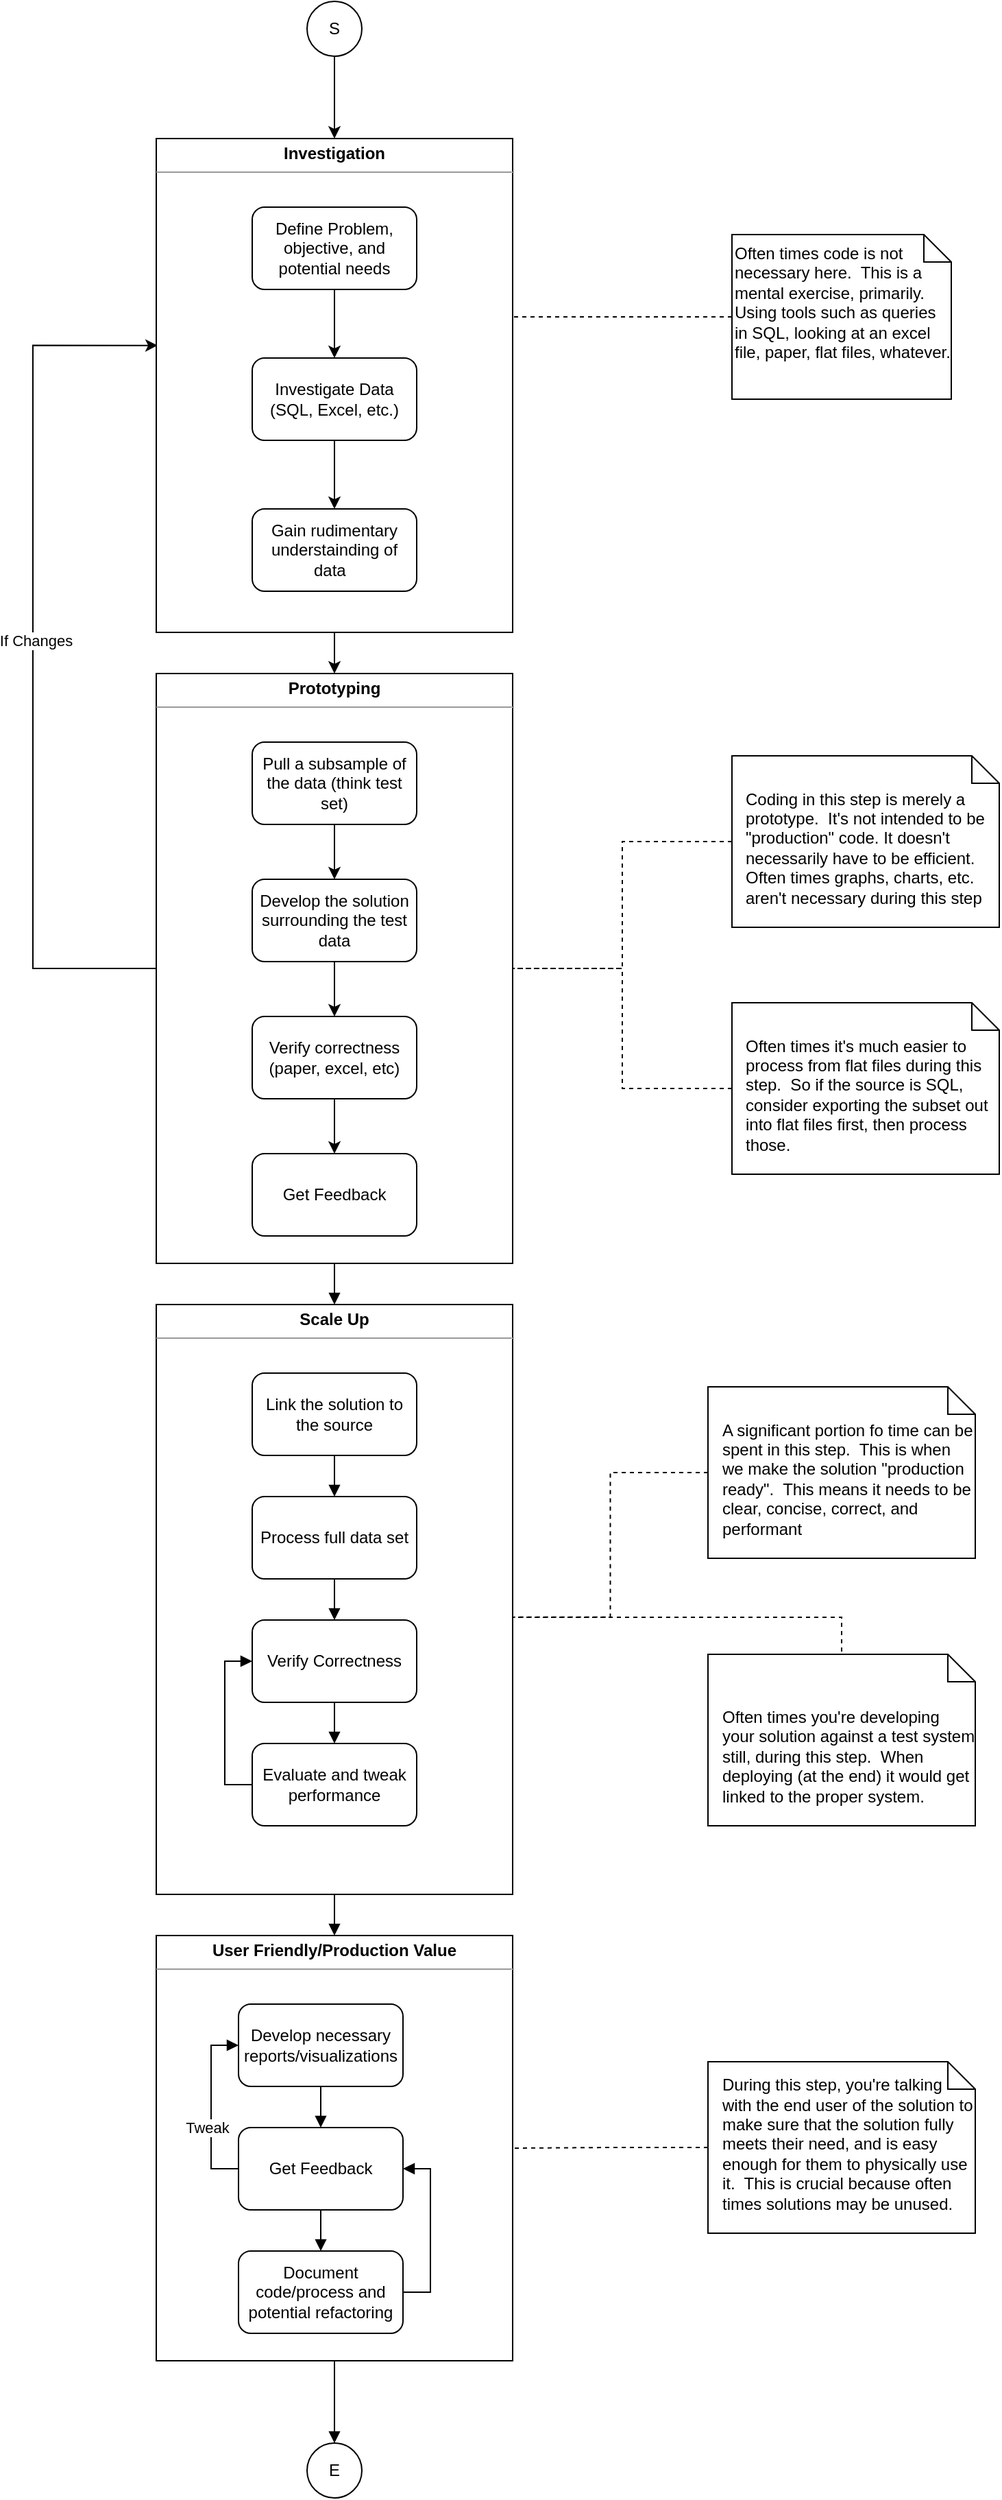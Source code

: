 <mxfile version="14.4.2" type="device"><diagram id="VhgRQIDEh_zzppdn43Di" name="Overall Flow"><mxGraphModel dx="2268" dy="845" grid="1" gridSize="10" guides="1" tooltips="1" connect="1" arrows="1" fold="1" page="1" pageScale="1" pageWidth="850" pageHeight="1100" math="0" shadow="0"><root><mxCell id="0"/><mxCell id="1" parent="0"/><mxCell id="JCbVrkpBRQGt0NRGbZZp-16" style="edgeStyle=orthogonalEdgeStyle;rounded=0;orthogonalLoop=1;jettySize=auto;html=1;entryX=0.004;entryY=0.419;entryDx=0;entryDy=0;entryPerimeter=0;exitX=0;exitY=0.5;exitDx=0;exitDy=0;" edge="1" parent="1" source="JCbVrkpBRQGt0NRGbZZp-11" target="JCbVrkpBRQGt0NRGbZZp-10"><mxGeometry relative="1" as="geometry"><Array as="points"><mxPoint x="-70" y="715"/><mxPoint x="-70" y="261"/></Array></mxGeometry></mxCell><mxCell id="JCbVrkpBRQGt0NRGbZZp-18" value="If Changes" style="edgeLabel;html=1;align=center;verticalAlign=middle;resizable=0;points=[];" vertex="1" connectable="0" parent="JCbVrkpBRQGt0NRGbZZp-16"><mxGeometry x="0.036" y="-2" relative="1" as="geometry"><mxPoint as="offset"/></mxGeometry></mxCell><mxCell id="JCbVrkpBRQGt0NRGbZZp-48" style="edgeStyle=orthogonalEdgeStyle;rounded=0;orthogonalLoop=1;jettySize=auto;html=1;entryX=0.5;entryY=0;entryDx=0;entryDy=0;startArrow=none;startFill=0;endArrow=block;endFill=1;" edge="1" parent="1" source="JCbVrkpBRQGt0NRGbZZp-11" target="JCbVrkpBRQGt0NRGbZZp-25"><mxGeometry relative="1" as="geometry"/></mxCell><mxCell id="JCbVrkpBRQGt0NRGbZZp-11" value="&lt;p style=&quot;margin: 0px ; margin-top: 4px ; text-align: center&quot;&gt;&lt;b&gt;Prototyping&lt;/b&gt;&lt;/p&gt;&lt;hr size=&quot;1&quot;&gt;&lt;div style=&quot;height: 2px&quot;&gt;&lt;/div&gt;" style="verticalAlign=top;align=left;overflow=fill;fontSize=12;fontFamily=Helvetica;html=1;" vertex="1" parent="1"><mxGeometry x="20" y="500" width="260" height="430" as="geometry"/></mxCell><mxCell id="JCbVrkpBRQGt0NRGbZZp-17" style="edgeStyle=orthogonalEdgeStyle;rounded=0;orthogonalLoop=1;jettySize=auto;html=1;" edge="1" parent="1" source="JCbVrkpBRQGt0NRGbZZp-10" target="JCbVrkpBRQGt0NRGbZZp-11"><mxGeometry relative="1" as="geometry"/></mxCell><mxCell id="JCbVrkpBRQGt0NRGbZZp-10" value="&lt;p style=&quot;margin: 0px ; margin-top: 4px ; text-align: center&quot;&gt;&lt;b&gt;Investigation&lt;/b&gt;&lt;/p&gt;&lt;hr size=&quot;1&quot;&gt;&lt;div style=&quot;height: 2px&quot;&gt;&lt;/div&gt;" style="verticalAlign=top;align=left;overflow=fill;fontSize=12;fontFamily=Helvetica;html=1;" vertex="1" parent="1"><mxGeometry x="20" y="110" width="260" height="360" as="geometry"/></mxCell><mxCell id="JCbVrkpBRQGt0NRGbZZp-24" style="edgeStyle=orthogonalEdgeStyle;rounded=0;orthogonalLoop=1;jettySize=auto;html=1;" edge="1" parent="1" source="JCbVrkpBRQGt0NRGbZZp-1" target="JCbVrkpBRQGt0NRGbZZp-10"><mxGeometry relative="1" as="geometry"/></mxCell><mxCell id="JCbVrkpBRQGt0NRGbZZp-1" value="S" style="ellipse;whiteSpace=wrap;html=1;" vertex="1" parent="1"><mxGeometry x="130" y="10" width="40" height="40" as="geometry"/></mxCell><mxCell id="JCbVrkpBRQGt0NRGbZZp-19" style="edgeStyle=orthogonalEdgeStyle;rounded=0;orthogonalLoop=1;jettySize=auto;html=1;" edge="1" parent="1" source="JCbVrkpBRQGt0NRGbZZp-2" target="JCbVrkpBRQGt0NRGbZZp-3"><mxGeometry relative="1" as="geometry"/></mxCell><mxCell id="JCbVrkpBRQGt0NRGbZZp-2" value="Define Problem, objective, and potential needs" style="rounded=1;whiteSpace=wrap;html=1;" vertex="1" parent="1"><mxGeometry x="90" y="160" width="120" height="60" as="geometry"/></mxCell><mxCell id="JCbVrkpBRQGt0NRGbZZp-20" style="edgeStyle=orthogonalEdgeStyle;rounded=0;orthogonalLoop=1;jettySize=auto;html=1;" edge="1" parent="1" source="JCbVrkpBRQGt0NRGbZZp-3" target="JCbVrkpBRQGt0NRGbZZp-4"><mxGeometry relative="1" as="geometry"/></mxCell><mxCell id="JCbVrkpBRQGt0NRGbZZp-3" value="Investigate Data (SQL, Excel, etc.)" style="rounded=1;whiteSpace=wrap;html=1;" vertex="1" parent="1"><mxGeometry x="90" y="270" width="120" height="60" as="geometry"/></mxCell><mxCell id="JCbVrkpBRQGt0NRGbZZp-4" value="Gain rudimentary understainding of data&amp;nbsp;&amp;nbsp;" style="rounded=1;whiteSpace=wrap;html=1;" vertex="1" parent="1"><mxGeometry x="90" y="380" width="120" height="60" as="geometry"/></mxCell><mxCell id="JCbVrkpBRQGt0NRGbZZp-21" style="edgeStyle=orthogonalEdgeStyle;rounded=0;orthogonalLoop=1;jettySize=auto;html=1;" edge="1" parent="1" source="JCbVrkpBRQGt0NRGbZZp-12" target="JCbVrkpBRQGt0NRGbZZp-13"><mxGeometry relative="1" as="geometry"/></mxCell><mxCell id="JCbVrkpBRQGt0NRGbZZp-12" value="Pull a subsample of the data (think test set)" style="rounded=1;whiteSpace=wrap;html=1;" vertex="1" parent="1"><mxGeometry x="90" y="550" width="120" height="60" as="geometry"/></mxCell><mxCell id="JCbVrkpBRQGt0NRGbZZp-22" style="edgeStyle=orthogonalEdgeStyle;rounded=0;orthogonalLoop=1;jettySize=auto;html=1;entryX=0.5;entryY=0;entryDx=0;entryDy=0;" edge="1" parent="1" source="JCbVrkpBRQGt0NRGbZZp-13" target="JCbVrkpBRQGt0NRGbZZp-14"><mxGeometry relative="1" as="geometry"/></mxCell><mxCell id="JCbVrkpBRQGt0NRGbZZp-13" value="Develop the solution surrounding the test data" style="rounded=1;whiteSpace=wrap;html=1;" vertex="1" parent="1"><mxGeometry x="90" y="650" width="120" height="60" as="geometry"/></mxCell><mxCell id="JCbVrkpBRQGt0NRGbZZp-23" style="edgeStyle=orthogonalEdgeStyle;rounded=0;orthogonalLoop=1;jettySize=auto;html=1;entryX=0.5;entryY=0;entryDx=0;entryDy=0;" edge="1" parent="1" source="JCbVrkpBRQGt0NRGbZZp-14" target="JCbVrkpBRQGt0NRGbZZp-15"><mxGeometry relative="1" as="geometry"/></mxCell><mxCell id="JCbVrkpBRQGt0NRGbZZp-14" value="Verify correctness (paper, excel, etc)" style="rounded=1;whiteSpace=wrap;html=1;" vertex="1" parent="1"><mxGeometry x="90" y="750" width="120" height="60" as="geometry"/></mxCell><mxCell id="JCbVrkpBRQGt0NRGbZZp-15" value="Get Feedback" style="rounded=1;whiteSpace=wrap;html=1;" vertex="1" parent="1"><mxGeometry x="90" y="850" width="120" height="60" as="geometry"/></mxCell><mxCell id="JCbVrkpBRQGt0NRGbZZp-47" style="edgeStyle=orthogonalEdgeStyle;rounded=0;orthogonalLoop=1;jettySize=auto;html=1;startArrow=none;startFill=0;endArrow=block;endFill=1;" edge="1" parent="1" source="JCbVrkpBRQGt0NRGbZZp-25" target="JCbVrkpBRQGt0NRGbZZp-41"><mxGeometry relative="1" as="geometry"/></mxCell><mxCell id="JCbVrkpBRQGt0NRGbZZp-25" value="&lt;p style=&quot;margin: 0px ; margin-top: 4px ; text-align: center&quot;&gt;&lt;b&gt;Scale Up&lt;/b&gt;&lt;/p&gt;&lt;hr size=&quot;1&quot;&gt;&lt;div style=&quot;height: 2px&quot;&gt;&lt;/div&gt;" style="verticalAlign=top;align=left;overflow=fill;fontSize=12;fontFamily=Helvetica;html=1;" vertex="1" parent="1"><mxGeometry x="20" y="960" width="260" height="430" as="geometry"/></mxCell><mxCell id="JCbVrkpBRQGt0NRGbZZp-27" style="edgeStyle=orthogonalEdgeStyle;rounded=0;orthogonalLoop=1;jettySize=auto;html=1;entryX=1;entryY=0.361;entryDx=0;entryDy=0;entryPerimeter=0;dashed=1;endArrow=none;endFill=0;" edge="1" parent="1" source="JCbVrkpBRQGt0NRGbZZp-26" target="JCbVrkpBRQGt0NRGbZZp-10"><mxGeometry relative="1" as="geometry"/></mxCell><mxCell id="JCbVrkpBRQGt0NRGbZZp-26" value="Often times code is not necessary here.&amp;nbsp; This is a mental exercise, primarily.&amp;nbsp; Using tools such as queries in SQL, looking at an excel file, paper, flat files, whatever." style="shape=note;size=20;whiteSpace=wrap;html=1;align=left;verticalAlign=top;" vertex="1" parent="1"><mxGeometry x="440" y="180" width="160" height="120" as="geometry"/></mxCell><mxCell id="JCbVrkpBRQGt0NRGbZZp-29" style="edgeStyle=orthogonalEdgeStyle;rounded=0;orthogonalLoop=1;jettySize=auto;html=1;entryX=1;entryY=0.5;entryDx=0;entryDy=0;dashed=1;endArrow=none;endFill=0;" edge="1" parent="1" source="JCbVrkpBRQGt0NRGbZZp-28" target="JCbVrkpBRQGt0NRGbZZp-11"><mxGeometry relative="1" as="geometry"/></mxCell><mxCell id="JCbVrkpBRQGt0NRGbZZp-28" value="Coding in this step is merely a prototype.&amp;nbsp; It's not intended to be &quot;production&quot; code. It doesn't necessarily have to be efficient. Often times graphs, charts, etc. aren't necessary during this step" style="shape=note;size=20;whiteSpace=wrap;html=1;align=left;verticalAlign=bottom;spacingTop=0;spacingLeft=8;spacingBottom=12;" vertex="1" parent="1"><mxGeometry x="440" y="560" width="195" height="125" as="geometry"/></mxCell><mxCell id="JCbVrkpBRQGt0NRGbZZp-32" style="edgeStyle=orthogonalEdgeStyle;rounded=0;orthogonalLoop=1;jettySize=auto;html=1;entryX=1;entryY=0.5;entryDx=0;entryDy=0;dashed=1;endArrow=none;endFill=0;" edge="1" parent="1" source="JCbVrkpBRQGt0NRGbZZp-31" target="JCbVrkpBRQGt0NRGbZZp-11"><mxGeometry relative="1" as="geometry"/></mxCell><mxCell id="JCbVrkpBRQGt0NRGbZZp-31" value="Often times it's much easier to process from flat files during this step.&amp;nbsp; So if the source is SQL, consider exporting the subset out into flat files first, then process those." style="shape=note;size=20;whiteSpace=wrap;html=1;align=left;verticalAlign=bottom;spacingTop=0;spacingLeft=8;spacingBottom=12;" vertex="1" parent="1"><mxGeometry x="440" y="740" width="195" height="125" as="geometry"/></mxCell><mxCell id="JCbVrkpBRQGt0NRGbZZp-37" style="edgeStyle=orthogonalEdgeStyle;rounded=0;orthogonalLoop=1;jettySize=auto;html=1;endArrow=block;endFill=1;startArrow=none;startFill=0;" edge="1" parent="1" source="JCbVrkpBRQGt0NRGbZZp-33" target="JCbVrkpBRQGt0NRGbZZp-34"><mxGeometry relative="1" as="geometry"/></mxCell><mxCell id="JCbVrkpBRQGt0NRGbZZp-33" value="Link the solution to the source" style="rounded=1;whiteSpace=wrap;html=1;" vertex="1" parent="1"><mxGeometry x="90" y="1010" width="120" height="60" as="geometry"/></mxCell><mxCell id="JCbVrkpBRQGt0NRGbZZp-38" style="edgeStyle=orthogonalEdgeStyle;rounded=0;orthogonalLoop=1;jettySize=auto;html=1;startArrow=none;startFill=0;endArrow=block;endFill=1;" edge="1" parent="1" source="JCbVrkpBRQGt0NRGbZZp-34" target="JCbVrkpBRQGt0NRGbZZp-35"><mxGeometry relative="1" as="geometry"/></mxCell><mxCell id="JCbVrkpBRQGt0NRGbZZp-34" value="Process full data set" style="rounded=1;whiteSpace=wrap;html=1;" vertex="1" parent="1"><mxGeometry x="90" y="1100" width="120" height="60" as="geometry"/></mxCell><mxCell id="JCbVrkpBRQGt0NRGbZZp-39" style="edgeStyle=orthogonalEdgeStyle;rounded=0;orthogonalLoop=1;jettySize=auto;html=1;startArrow=none;startFill=0;endArrow=block;endFill=1;" edge="1" parent="1" source="JCbVrkpBRQGt0NRGbZZp-35" target="JCbVrkpBRQGt0NRGbZZp-36"><mxGeometry relative="1" as="geometry"/></mxCell><mxCell id="JCbVrkpBRQGt0NRGbZZp-35" value="Verify Correctness" style="rounded=1;whiteSpace=wrap;html=1;" vertex="1" parent="1"><mxGeometry x="90" y="1190" width="120" height="60" as="geometry"/></mxCell><mxCell id="JCbVrkpBRQGt0NRGbZZp-40" style="edgeStyle=orthogonalEdgeStyle;rounded=0;orthogonalLoop=1;jettySize=auto;html=1;entryX=0;entryY=0.5;entryDx=0;entryDy=0;startArrow=none;startFill=0;endArrow=block;endFill=1;exitX=0;exitY=0.5;exitDx=0;exitDy=0;" edge="1" parent="1" source="JCbVrkpBRQGt0NRGbZZp-36" target="JCbVrkpBRQGt0NRGbZZp-35"><mxGeometry relative="1" as="geometry"/></mxCell><mxCell id="JCbVrkpBRQGt0NRGbZZp-36" value="Evaluate and tweak performance" style="rounded=1;whiteSpace=wrap;html=1;" vertex="1" parent="1"><mxGeometry x="90" y="1280" width="120" height="60" as="geometry"/></mxCell><mxCell id="JCbVrkpBRQGt0NRGbZZp-53" style="edgeStyle=orthogonalEdgeStyle;rounded=0;orthogonalLoop=1;jettySize=auto;html=1;entryX=0.5;entryY=0;entryDx=0;entryDy=0;startArrow=none;startFill=0;endArrow=block;endFill=1;" edge="1" parent="1" source="JCbVrkpBRQGt0NRGbZZp-41" target="JCbVrkpBRQGt0NRGbZZp-52"><mxGeometry relative="1" as="geometry"/></mxCell><mxCell id="JCbVrkpBRQGt0NRGbZZp-41" value="&lt;p style=&quot;margin: 0px ; margin-top: 4px ; text-align: center&quot;&gt;&lt;b&gt;User Friendly/Production Value&lt;/b&gt;&lt;/p&gt;&lt;hr size=&quot;1&quot;&gt;&lt;div style=&quot;height: 2px&quot;&gt;&lt;/div&gt;" style="verticalAlign=top;align=left;overflow=fill;fontSize=12;fontFamily=Helvetica;html=1;" vertex="1" parent="1"><mxGeometry x="20" y="1420" width="260" height="310" as="geometry"/></mxCell><mxCell id="JCbVrkpBRQGt0NRGbZZp-45" style="edgeStyle=orthogonalEdgeStyle;rounded=0;orthogonalLoop=1;jettySize=auto;html=1;startArrow=none;startFill=0;endArrow=block;endFill=1;" edge="1" parent="1" source="JCbVrkpBRQGt0NRGbZZp-42" target="JCbVrkpBRQGt0NRGbZZp-43"><mxGeometry relative="1" as="geometry"/></mxCell><mxCell id="JCbVrkpBRQGt0NRGbZZp-42" value="Develop necessary reports/visualizations" style="rounded=1;whiteSpace=wrap;html=1;" vertex="1" parent="1"><mxGeometry x="80" y="1470" width="120" height="60" as="geometry"/></mxCell><mxCell id="JCbVrkpBRQGt0NRGbZZp-44" style="edgeStyle=orthogonalEdgeStyle;rounded=0;orthogonalLoop=1;jettySize=auto;html=1;entryX=0;entryY=0.5;entryDx=0;entryDy=0;startArrow=none;startFill=0;endArrow=block;endFill=1;exitX=0;exitY=0.5;exitDx=0;exitDy=0;" edge="1" parent="1" source="JCbVrkpBRQGt0NRGbZZp-43" target="JCbVrkpBRQGt0NRGbZZp-42"><mxGeometry relative="1" as="geometry"/></mxCell><mxCell id="JCbVrkpBRQGt0NRGbZZp-46" value="Tweak" style="edgeLabel;html=1;align=center;verticalAlign=middle;resizable=0;points=[];" vertex="1" connectable="0" parent="JCbVrkpBRQGt0NRGbZZp-44"><mxGeometry x="-0.231" y="3" relative="1" as="geometry"><mxPoint as="offset"/></mxGeometry></mxCell><mxCell id="JCbVrkpBRQGt0NRGbZZp-50" style="edgeStyle=orthogonalEdgeStyle;rounded=0;orthogonalLoop=1;jettySize=auto;html=1;startArrow=none;startFill=0;endArrow=block;endFill=1;" edge="1" parent="1" source="JCbVrkpBRQGt0NRGbZZp-43" target="JCbVrkpBRQGt0NRGbZZp-49"><mxGeometry relative="1" as="geometry"/></mxCell><mxCell id="JCbVrkpBRQGt0NRGbZZp-43" value="Get Feedback" style="rounded=1;whiteSpace=wrap;html=1;" vertex="1" parent="1"><mxGeometry x="80" y="1560" width="120" height="60" as="geometry"/></mxCell><mxCell id="JCbVrkpBRQGt0NRGbZZp-51" style="edgeStyle=orthogonalEdgeStyle;rounded=0;orthogonalLoop=1;jettySize=auto;html=1;entryX=1;entryY=0.5;entryDx=0;entryDy=0;startArrow=none;startFill=0;endArrow=block;endFill=1;exitX=1;exitY=0.5;exitDx=0;exitDy=0;" edge="1" parent="1" source="JCbVrkpBRQGt0NRGbZZp-49" target="JCbVrkpBRQGt0NRGbZZp-43"><mxGeometry relative="1" as="geometry"/></mxCell><mxCell id="JCbVrkpBRQGt0NRGbZZp-49" value="Document code/process and potential refactoring" style="rounded=1;whiteSpace=wrap;html=1;" vertex="1" parent="1"><mxGeometry x="80" y="1650" width="120" height="60" as="geometry"/></mxCell><mxCell id="JCbVrkpBRQGt0NRGbZZp-52" value="E" style="ellipse;whiteSpace=wrap;html=1;" vertex="1" parent="1"><mxGeometry x="130" y="1790" width="40" height="40" as="geometry"/></mxCell><mxCell id="JCbVrkpBRQGt0NRGbZZp-56" style="edgeStyle=orthogonalEdgeStyle;rounded=0;orthogonalLoop=1;jettySize=auto;html=1;entryX=1.004;entryY=0.53;entryDx=0;entryDy=0;entryPerimeter=0;startArrow=none;startFill=0;endArrow=none;endFill=0;dashed=1;" edge="1" parent="1" source="JCbVrkpBRQGt0NRGbZZp-54" target="JCbVrkpBRQGt0NRGbZZp-25"><mxGeometry relative="1" as="geometry"/></mxCell><mxCell id="JCbVrkpBRQGt0NRGbZZp-54" value="A significant portion fo time can be spent in this step.&amp;nbsp; This is when we make the solution &quot;production ready&quot;.&amp;nbsp; This means it needs to be clear, concise, correct, and performant" style="shape=note;size=20;whiteSpace=wrap;html=1;align=left;verticalAlign=bottom;spacingTop=0;spacingLeft=8;spacingBottom=12;" vertex="1" parent="1"><mxGeometry x="422.5" y="1020" width="195" height="125" as="geometry"/></mxCell><mxCell id="JCbVrkpBRQGt0NRGbZZp-58" style="edgeStyle=orthogonalEdgeStyle;rounded=0;orthogonalLoop=1;jettySize=auto;html=1;startArrow=none;startFill=0;endArrow=none;endFill=0;exitX=0.5;exitY=0;exitDx=0;exitDy=0;exitPerimeter=0;dashed=1;" edge="1" parent="1"><mxGeometry relative="1" as="geometry"><mxPoint x="280" y="1188" as="targetPoint"/><mxPoint x="520" y="1213" as="sourcePoint"/><Array as="points"><mxPoint x="520" y="1188"/></Array></mxGeometry></mxCell><mxCell id="JCbVrkpBRQGt0NRGbZZp-55" value="Often times you're developing your solution against a test system still, during this step.&amp;nbsp; When deploying (at the end) it would get linked to the proper system." style="shape=note;size=20;whiteSpace=wrap;html=1;align=left;verticalAlign=bottom;spacingTop=0;spacingLeft=8;spacingBottom=12;" vertex="1" parent="1"><mxGeometry x="422.5" y="1215" width="195" height="125" as="geometry"/></mxCell><mxCell id="JCbVrkpBRQGt0NRGbZZp-60" style="edgeStyle=orthogonalEdgeStyle;rounded=0;orthogonalLoop=1;jettySize=auto;html=1;entryX=1;entryY=0.5;entryDx=0;entryDy=0;dashed=1;startArrow=none;startFill=0;endArrow=none;endFill=0;" edge="1" parent="1" source="JCbVrkpBRQGt0NRGbZZp-59" target="JCbVrkpBRQGt0NRGbZZp-41"><mxGeometry relative="1" as="geometry"/></mxCell><mxCell id="JCbVrkpBRQGt0NRGbZZp-59" value="During this step, you're talking with the end user of the solution to make sure that the solution fully meets their need, and is easy enough for them to physically use it.&amp;nbsp; This is crucial because often times solutions may be unused." style="shape=note;size=20;whiteSpace=wrap;html=1;align=left;verticalAlign=bottom;spacingTop=0;spacingLeft=8;spacingBottom=12;" vertex="1" parent="1"><mxGeometry x="422.5" y="1512" width="195" height="125" as="geometry"/></mxCell></root></mxGraphModel></diagram></mxfile>